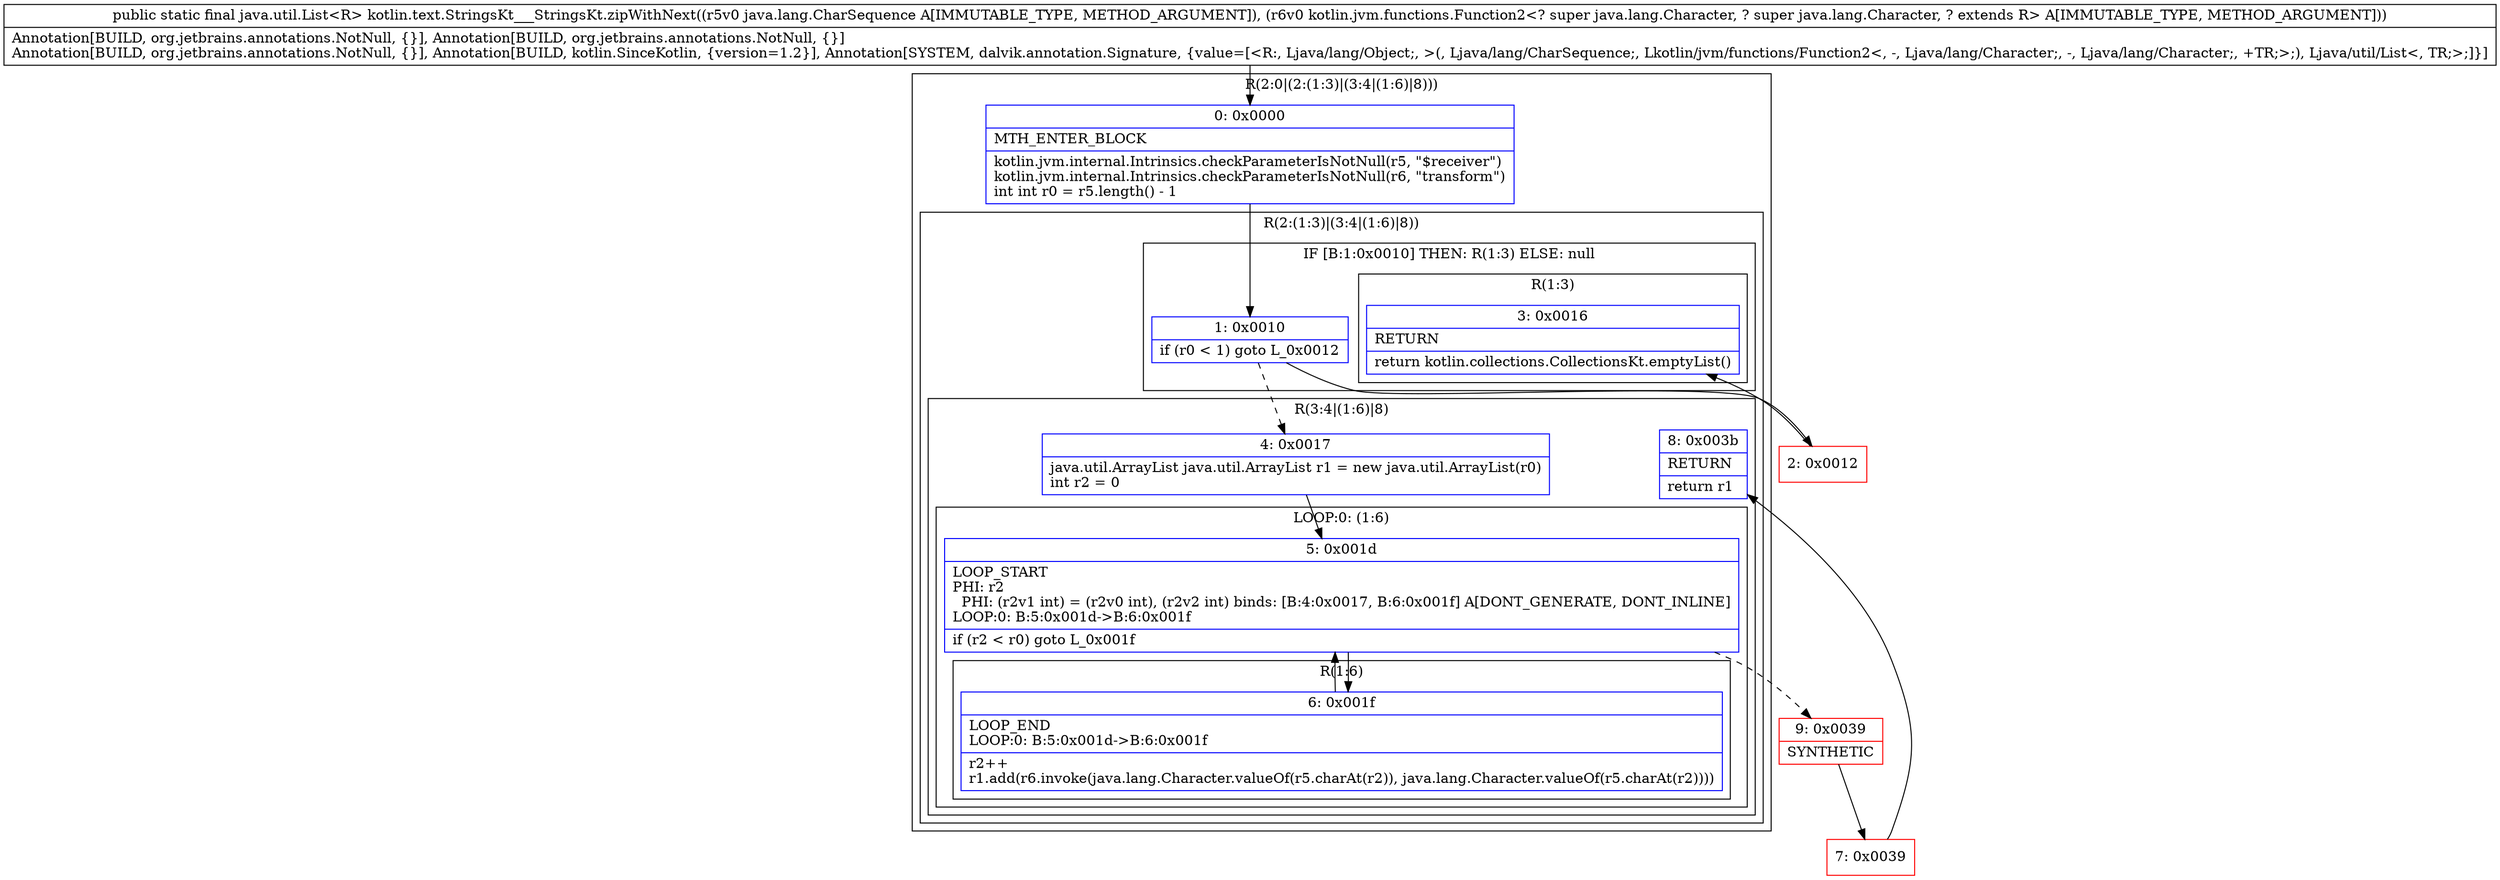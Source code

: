 digraph "CFG forkotlin.text.StringsKt___StringsKt.zipWithNext(Ljava\/lang\/CharSequence;Lkotlin\/jvm\/functions\/Function2;)Ljava\/util\/List;" {
subgraph cluster_Region_898561560 {
label = "R(2:0|(2:(1:3)|(3:4|(1:6)|8)))";
node [shape=record,color=blue];
Node_0 [shape=record,label="{0\:\ 0x0000|MTH_ENTER_BLOCK\l|kotlin.jvm.internal.Intrinsics.checkParameterIsNotNull(r5, \"$receiver\")\lkotlin.jvm.internal.Intrinsics.checkParameterIsNotNull(r6, \"transform\")\lint int r0 = r5.length() \- 1\l}"];
subgraph cluster_Region_1679589318 {
label = "R(2:(1:3)|(3:4|(1:6)|8))";
node [shape=record,color=blue];
subgraph cluster_IfRegion_1539238279 {
label = "IF [B:1:0x0010] THEN: R(1:3) ELSE: null";
node [shape=record,color=blue];
Node_1 [shape=record,label="{1\:\ 0x0010|if (r0 \< 1) goto L_0x0012\l}"];
subgraph cluster_Region_9482211 {
label = "R(1:3)";
node [shape=record,color=blue];
Node_3 [shape=record,label="{3\:\ 0x0016|RETURN\l|return kotlin.collections.CollectionsKt.emptyList()\l}"];
}
}
subgraph cluster_Region_913651508 {
label = "R(3:4|(1:6)|8)";
node [shape=record,color=blue];
Node_4 [shape=record,label="{4\:\ 0x0017|java.util.ArrayList java.util.ArrayList r1 = new java.util.ArrayList(r0)\lint r2 = 0\l}"];
subgraph cluster_LoopRegion_1175548745 {
label = "LOOP:0: (1:6)";
node [shape=record,color=blue];
Node_5 [shape=record,label="{5\:\ 0x001d|LOOP_START\lPHI: r2 \l  PHI: (r2v1 int) = (r2v0 int), (r2v2 int) binds: [B:4:0x0017, B:6:0x001f] A[DONT_GENERATE, DONT_INLINE]\lLOOP:0: B:5:0x001d\-\>B:6:0x001f\l|if (r2 \< r0) goto L_0x001f\l}"];
subgraph cluster_Region_82670501 {
label = "R(1:6)";
node [shape=record,color=blue];
Node_6 [shape=record,label="{6\:\ 0x001f|LOOP_END\lLOOP:0: B:5:0x001d\-\>B:6:0x001f\l|r2++\lr1.add(r6.invoke(java.lang.Character.valueOf(r5.charAt(r2)), java.lang.Character.valueOf(r5.charAt(r2))))\l}"];
}
}
Node_8 [shape=record,label="{8\:\ 0x003b|RETURN\l|return r1\l}"];
}
}
}
Node_2 [shape=record,color=red,label="{2\:\ 0x0012}"];
Node_7 [shape=record,color=red,label="{7\:\ 0x0039}"];
Node_9 [shape=record,color=red,label="{9\:\ 0x0039|SYNTHETIC\l}"];
MethodNode[shape=record,label="{public static final java.util.List\<R\> kotlin.text.StringsKt___StringsKt.zipWithNext((r5v0 java.lang.CharSequence A[IMMUTABLE_TYPE, METHOD_ARGUMENT]), (r6v0 kotlin.jvm.functions.Function2\<? super java.lang.Character, ? super java.lang.Character, ? extends R\> A[IMMUTABLE_TYPE, METHOD_ARGUMENT]))  | Annotation[BUILD, org.jetbrains.annotations.NotNull, \{\}], Annotation[BUILD, org.jetbrains.annotations.NotNull, \{\}]\lAnnotation[BUILD, org.jetbrains.annotations.NotNull, \{\}], Annotation[BUILD, kotlin.SinceKotlin, \{version=1.2\}], Annotation[SYSTEM, dalvik.annotation.Signature, \{value=[\<R:, Ljava\/lang\/Object;, \>(, Ljava\/lang\/CharSequence;, Lkotlin\/jvm\/functions\/Function2\<, \-, Ljava\/lang\/Character;, \-, Ljava\/lang\/Character;, +TR;\>;), Ljava\/util\/List\<, TR;\>;]\}]\l}"];
MethodNode -> Node_0;
Node_0 -> Node_1;
Node_1 -> Node_2;
Node_1 -> Node_4[style=dashed];
Node_4 -> Node_5;
Node_5 -> Node_6;
Node_5 -> Node_9[style=dashed];
Node_6 -> Node_5;
Node_2 -> Node_3;
Node_7 -> Node_8;
Node_9 -> Node_7;
}

